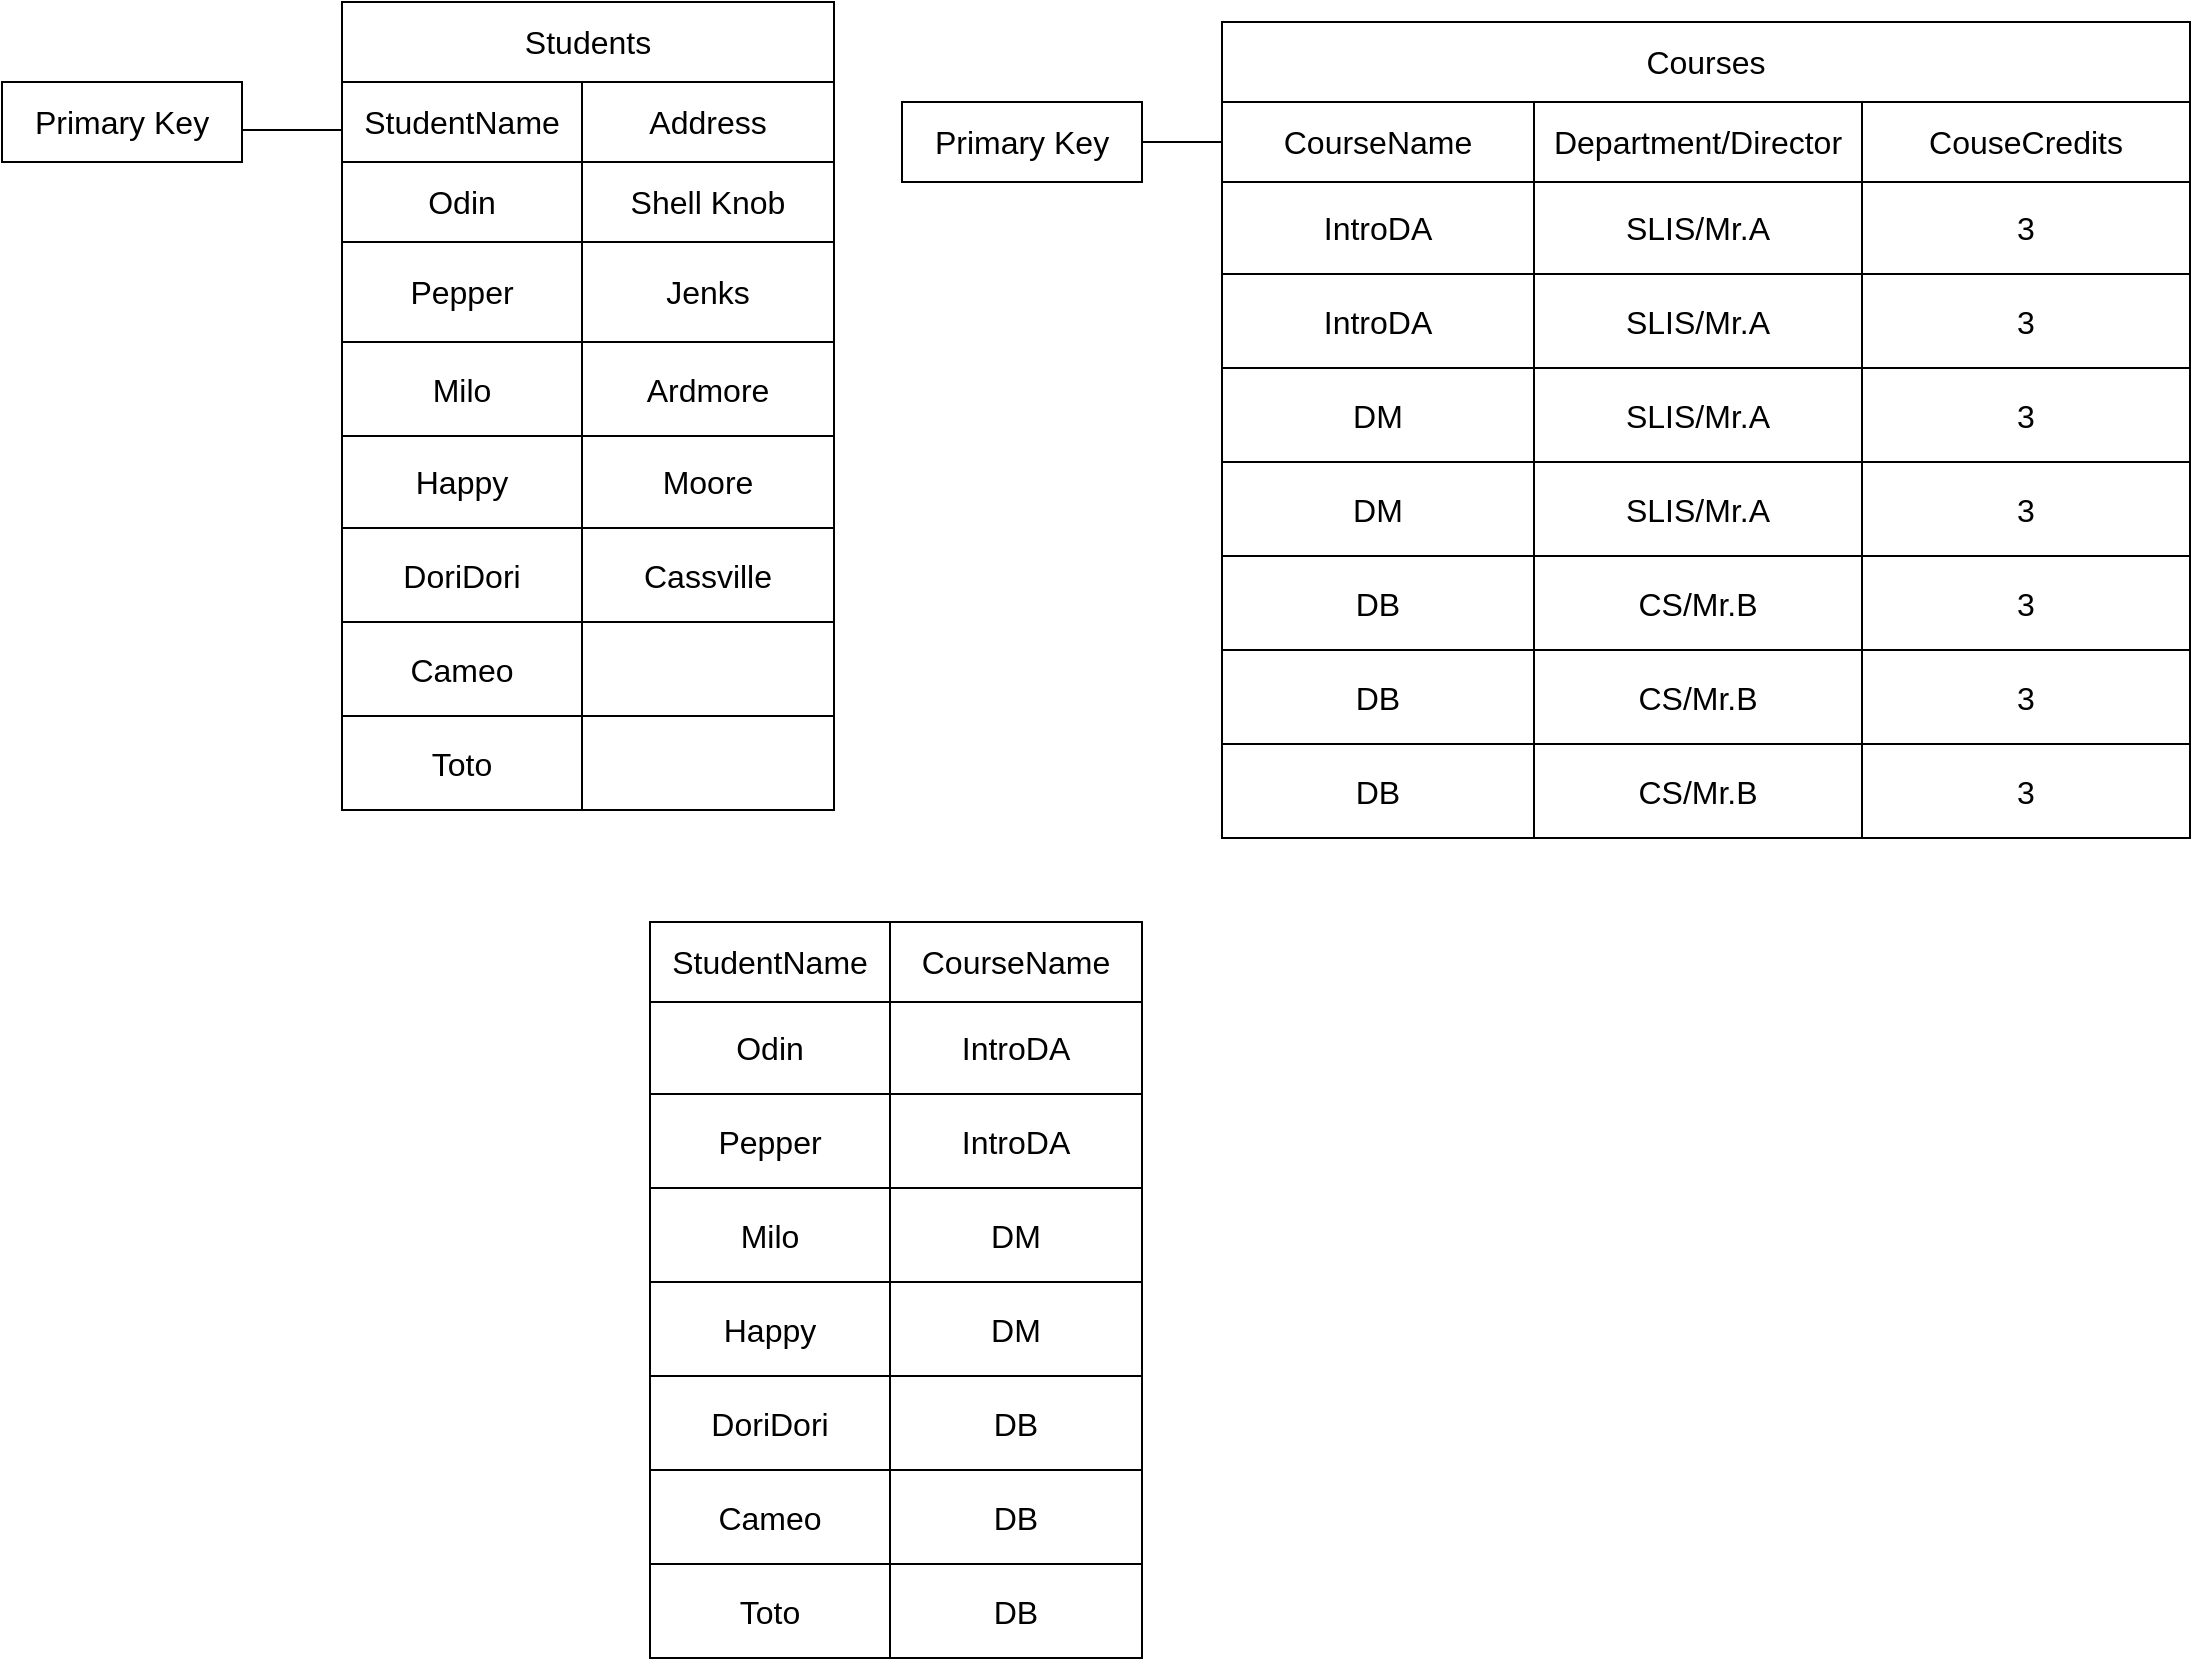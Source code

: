 <mxfile version="24.4.6" type="github">
  <diagram name="Page-1" id="a8SS4gL5IvldsTGaEslM">
    <mxGraphModel dx="2284" dy="921" grid="1" gridSize="10" guides="1" tooltips="1" connect="1" arrows="1" fold="1" page="1" pageScale="1" pageWidth="850" pageHeight="1100" math="0" shadow="0">
      <root>
        <mxCell id="0" />
        <mxCell id="1" parent="0" />
        <mxCell id="oLIfNnZXEmRKZviw7tP8-33" value="" style="childLayout=tableLayout;recursiveResize=0;shadow=0;fillColor=none;pointerEvents=1;strokeColor=inherit;align=center;verticalAlign=middle;fontFamily=Helvetica;fontSize=16;fontColor=default;" vertex="1" parent="1">
          <mxGeometry x="-400" y="30" width="246" height="404" as="geometry" />
        </mxCell>
        <mxCell id="oLIfNnZXEmRKZviw7tP8-135" style="shape=tableRow;horizontal=0;startSize=0;swimlaneHead=0;swimlaneBody=0;top=0;left=0;bottom=0;right=0;dropTarget=0;collapsible=0;recursiveResize=0;expand=0;fontStyle=0;fillColor=none;strokeColor=inherit;pointerEvents=1;align=center;verticalAlign=middle;fontFamily=Helvetica;fontSize=16;fontColor=default;" vertex="1" parent="oLIfNnZXEmRKZviw7tP8-33">
          <mxGeometry width="246" height="40" as="geometry" />
        </mxCell>
        <mxCell id="oLIfNnZXEmRKZviw7tP8-136" value="Students" style="connectable=0;recursiveResize=0;strokeColor=inherit;fillColor=none;align=center;whiteSpace=wrap;html=1;pointerEvents=1;verticalAlign=middle;fontFamily=Helvetica;fontSize=16;fontColor=default;rowspan=1;colspan=2;" vertex="1" parent="oLIfNnZXEmRKZviw7tP8-135">
          <mxGeometry width="246" height="40" as="geometry">
            <mxRectangle width="120" height="40" as="alternateBounds" />
          </mxGeometry>
        </mxCell>
        <mxCell id="oLIfNnZXEmRKZviw7tP8-137" value="f" style="connectable=0;recursiveResize=0;strokeColor=inherit;fillColor=none;align=center;whiteSpace=wrap;html=1;pointerEvents=1;verticalAlign=middle;fontFamily=Helvetica;fontSize=16;fontColor=default;" vertex="1" visible="0" parent="oLIfNnZXEmRKZviw7tP8-135">
          <mxGeometry x="120" width="126" height="40" as="geometry">
            <mxRectangle width="126" height="40" as="alternateBounds" />
          </mxGeometry>
        </mxCell>
        <mxCell id="oLIfNnZXEmRKZviw7tP8-34" value="" style="shape=tableRow;horizontal=0;startSize=0;swimlaneHead=0;swimlaneBody=0;top=0;left=0;bottom=0;right=0;dropTarget=0;collapsible=0;recursiveResize=0;expand=0;fontStyle=0;fillColor=none;strokeColor=inherit;pointerEvents=1;align=center;verticalAlign=middle;fontFamily=Helvetica;fontSize=16;fontColor=default;" vertex="1" parent="oLIfNnZXEmRKZviw7tP8-33">
          <mxGeometry y="40" width="246" height="40" as="geometry" />
        </mxCell>
        <mxCell id="oLIfNnZXEmRKZviw7tP8-35" value="&lt;font style=&quot;font-size: 16px;&quot;&gt;StudentName&lt;/font&gt;" style="connectable=0;recursiveResize=0;strokeColor=inherit;fillColor=none;align=center;whiteSpace=wrap;html=1;pointerEvents=1;verticalAlign=middle;fontFamily=Helvetica;fontSize=16;fontColor=default;" vertex="1" parent="oLIfNnZXEmRKZviw7tP8-34">
          <mxGeometry width="120" height="40" as="geometry">
            <mxRectangle width="120" height="40" as="alternateBounds" />
          </mxGeometry>
        </mxCell>
        <mxCell id="oLIfNnZXEmRKZviw7tP8-36" value="Address" style="connectable=0;recursiveResize=0;strokeColor=inherit;fillColor=none;align=center;whiteSpace=wrap;html=1;pointerEvents=1;verticalAlign=middle;fontFamily=Helvetica;fontSize=16;fontColor=default;" vertex="1" parent="oLIfNnZXEmRKZviw7tP8-34">
          <mxGeometry x="120" width="126" height="40" as="geometry">
            <mxRectangle width="126" height="40" as="alternateBounds" />
          </mxGeometry>
        </mxCell>
        <mxCell id="oLIfNnZXEmRKZviw7tP8-38" style="shape=tableRow;horizontal=0;startSize=0;swimlaneHead=0;swimlaneBody=0;top=0;left=0;bottom=0;right=0;dropTarget=0;collapsible=0;recursiveResize=0;expand=0;fontStyle=0;fillColor=none;strokeColor=inherit;pointerEvents=1;align=center;verticalAlign=middle;fontFamily=Helvetica;fontSize=16;fontColor=default;" vertex="1" parent="oLIfNnZXEmRKZviw7tP8-33">
          <mxGeometry y="80" width="246" height="40" as="geometry" />
        </mxCell>
        <mxCell id="oLIfNnZXEmRKZviw7tP8-39" value="Odin" style="connectable=0;recursiveResize=0;strokeColor=inherit;fillColor=none;align=center;whiteSpace=wrap;html=1;pointerEvents=1;verticalAlign=middle;fontFamily=Helvetica;fontSize=16;fontColor=default;" vertex="1" parent="oLIfNnZXEmRKZviw7tP8-38">
          <mxGeometry width="120" height="40" as="geometry">
            <mxRectangle width="120" height="40" as="alternateBounds" />
          </mxGeometry>
        </mxCell>
        <mxCell id="oLIfNnZXEmRKZviw7tP8-40" value="Shell Knob" style="connectable=0;recursiveResize=0;strokeColor=inherit;fillColor=none;align=center;whiteSpace=wrap;html=1;pointerEvents=1;verticalAlign=middle;fontFamily=Helvetica;fontSize=16;fontColor=default;" vertex="1" parent="oLIfNnZXEmRKZviw7tP8-38">
          <mxGeometry x="120" width="126" height="40" as="geometry">
            <mxRectangle width="126" height="40" as="alternateBounds" />
          </mxGeometry>
        </mxCell>
        <mxCell id="oLIfNnZXEmRKZviw7tP8-60" style="shape=tableRow;horizontal=0;startSize=0;swimlaneHead=0;swimlaneBody=0;top=0;left=0;bottom=0;right=0;dropTarget=0;collapsible=0;recursiveResize=0;expand=0;fontStyle=0;fillColor=none;strokeColor=inherit;pointerEvents=1;align=center;verticalAlign=middle;fontFamily=Helvetica;fontSize=16;fontColor=default;" vertex="1" parent="oLIfNnZXEmRKZviw7tP8-33">
          <mxGeometry y="120" width="246" height="50" as="geometry" />
        </mxCell>
        <mxCell id="oLIfNnZXEmRKZviw7tP8-61" value="Pepper" style="connectable=0;recursiveResize=0;strokeColor=inherit;fillColor=none;align=center;whiteSpace=wrap;html=1;pointerEvents=1;verticalAlign=middle;fontFamily=Helvetica;fontSize=16;fontColor=default;" vertex="1" parent="oLIfNnZXEmRKZviw7tP8-60">
          <mxGeometry width="120" height="50" as="geometry">
            <mxRectangle width="120" height="50" as="alternateBounds" />
          </mxGeometry>
        </mxCell>
        <mxCell id="oLIfNnZXEmRKZviw7tP8-62" value="Jenks" style="connectable=0;recursiveResize=0;strokeColor=inherit;fillColor=none;align=center;whiteSpace=wrap;html=1;pointerEvents=1;verticalAlign=middle;fontFamily=Helvetica;fontSize=16;fontColor=default;" vertex="1" parent="oLIfNnZXEmRKZviw7tP8-60">
          <mxGeometry x="120" width="126" height="50" as="geometry">
            <mxRectangle width="126" height="50" as="alternateBounds" />
          </mxGeometry>
        </mxCell>
        <mxCell id="oLIfNnZXEmRKZviw7tP8-63" style="shape=tableRow;horizontal=0;startSize=0;swimlaneHead=0;swimlaneBody=0;top=0;left=0;bottom=0;right=0;dropTarget=0;collapsible=0;recursiveResize=0;expand=0;fontStyle=0;fillColor=none;strokeColor=inherit;pointerEvents=1;align=center;verticalAlign=middle;fontFamily=Helvetica;fontSize=16;fontColor=default;" vertex="1" parent="oLIfNnZXEmRKZviw7tP8-33">
          <mxGeometry y="170" width="246" height="47" as="geometry" />
        </mxCell>
        <mxCell id="oLIfNnZXEmRKZviw7tP8-64" value="Milo" style="connectable=0;recursiveResize=0;strokeColor=inherit;fillColor=none;align=center;whiteSpace=wrap;html=1;pointerEvents=1;verticalAlign=middle;fontFamily=Helvetica;fontSize=16;fontColor=default;" vertex="1" parent="oLIfNnZXEmRKZviw7tP8-63">
          <mxGeometry width="120" height="47" as="geometry">
            <mxRectangle width="120" height="47" as="alternateBounds" />
          </mxGeometry>
        </mxCell>
        <mxCell id="oLIfNnZXEmRKZviw7tP8-65" value="Ardmore" style="connectable=0;recursiveResize=0;strokeColor=inherit;fillColor=none;align=center;whiteSpace=wrap;html=1;pointerEvents=1;verticalAlign=middle;fontFamily=Helvetica;fontSize=16;fontColor=default;" vertex="1" parent="oLIfNnZXEmRKZviw7tP8-63">
          <mxGeometry x="120" width="126" height="47" as="geometry">
            <mxRectangle width="126" height="47" as="alternateBounds" />
          </mxGeometry>
        </mxCell>
        <mxCell id="oLIfNnZXEmRKZviw7tP8-42" style="shape=tableRow;horizontal=0;startSize=0;swimlaneHead=0;swimlaneBody=0;top=0;left=0;bottom=0;right=0;dropTarget=0;collapsible=0;recursiveResize=0;expand=0;fontStyle=0;fillColor=none;strokeColor=inherit;pointerEvents=1;align=center;verticalAlign=middle;fontFamily=Helvetica;fontSize=16;fontColor=default;" vertex="1" parent="oLIfNnZXEmRKZviw7tP8-33">
          <mxGeometry y="217" width="246" height="46" as="geometry" />
        </mxCell>
        <mxCell id="oLIfNnZXEmRKZviw7tP8-43" value="Happy" style="connectable=0;recursiveResize=0;strokeColor=inherit;fillColor=none;align=center;whiteSpace=wrap;html=1;pointerEvents=1;verticalAlign=middle;fontFamily=Helvetica;fontSize=16;fontColor=default;" vertex="1" parent="oLIfNnZXEmRKZviw7tP8-42">
          <mxGeometry width="120" height="46" as="geometry">
            <mxRectangle width="120" height="46" as="alternateBounds" />
          </mxGeometry>
        </mxCell>
        <mxCell id="oLIfNnZXEmRKZviw7tP8-44" value="Moore" style="connectable=0;recursiveResize=0;strokeColor=inherit;fillColor=none;align=center;whiteSpace=wrap;html=1;pointerEvents=1;verticalAlign=middle;fontFamily=Helvetica;fontSize=16;fontColor=default;" vertex="1" parent="oLIfNnZXEmRKZviw7tP8-42">
          <mxGeometry x="120" width="126" height="46" as="geometry">
            <mxRectangle width="126" height="46" as="alternateBounds" />
          </mxGeometry>
        </mxCell>
        <mxCell id="oLIfNnZXEmRKZviw7tP8-69" style="shape=tableRow;horizontal=0;startSize=0;swimlaneHead=0;swimlaneBody=0;top=0;left=0;bottom=0;right=0;dropTarget=0;collapsible=0;recursiveResize=0;expand=0;fontStyle=0;fillColor=none;strokeColor=inherit;pointerEvents=1;align=center;verticalAlign=middle;fontFamily=Helvetica;fontSize=16;fontColor=default;" vertex="1" parent="oLIfNnZXEmRKZviw7tP8-33">
          <mxGeometry y="263" width="246" height="47" as="geometry" />
        </mxCell>
        <mxCell id="oLIfNnZXEmRKZviw7tP8-70" value="DoriDori" style="connectable=0;recursiveResize=0;strokeColor=inherit;fillColor=none;align=center;whiteSpace=wrap;html=1;pointerEvents=1;verticalAlign=middle;fontFamily=Helvetica;fontSize=16;fontColor=default;" vertex="1" parent="oLIfNnZXEmRKZviw7tP8-69">
          <mxGeometry width="120" height="47" as="geometry">
            <mxRectangle width="120" height="47" as="alternateBounds" />
          </mxGeometry>
        </mxCell>
        <mxCell id="oLIfNnZXEmRKZviw7tP8-71" value="Cassville" style="connectable=0;recursiveResize=0;strokeColor=inherit;fillColor=none;align=center;whiteSpace=wrap;html=1;pointerEvents=1;verticalAlign=middle;fontFamily=Helvetica;fontSize=16;fontColor=default;" vertex="1" parent="oLIfNnZXEmRKZviw7tP8-69">
          <mxGeometry x="120" width="126" height="47" as="geometry">
            <mxRectangle width="126" height="47" as="alternateBounds" />
          </mxGeometry>
        </mxCell>
        <mxCell id="oLIfNnZXEmRKZviw7tP8-66" style="shape=tableRow;horizontal=0;startSize=0;swimlaneHead=0;swimlaneBody=0;top=0;left=0;bottom=0;right=0;dropTarget=0;collapsible=0;recursiveResize=0;expand=0;fontStyle=0;fillColor=none;strokeColor=inherit;pointerEvents=1;align=center;verticalAlign=middle;fontFamily=Helvetica;fontSize=16;fontColor=default;" vertex="1" parent="oLIfNnZXEmRKZviw7tP8-33">
          <mxGeometry y="310" width="246" height="47" as="geometry" />
        </mxCell>
        <mxCell id="oLIfNnZXEmRKZviw7tP8-67" value="Cameo" style="connectable=0;recursiveResize=0;strokeColor=inherit;fillColor=none;align=center;whiteSpace=wrap;html=1;pointerEvents=1;verticalAlign=middle;fontFamily=Helvetica;fontSize=16;fontColor=default;" vertex="1" parent="oLIfNnZXEmRKZviw7tP8-66">
          <mxGeometry width="120" height="47" as="geometry">
            <mxRectangle width="120" height="47" as="alternateBounds" />
          </mxGeometry>
        </mxCell>
        <mxCell id="oLIfNnZXEmRKZviw7tP8-68" style="connectable=0;recursiveResize=0;strokeColor=inherit;fillColor=none;align=center;whiteSpace=wrap;html=1;pointerEvents=1;verticalAlign=middle;fontFamily=Helvetica;fontSize=16;fontColor=default;" vertex="1" parent="oLIfNnZXEmRKZviw7tP8-66">
          <mxGeometry x="120" width="126" height="47" as="geometry">
            <mxRectangle width="126" height="47" as="alternateBounds" />
          </mxGeometry>
        </mxCell>
        <mxCell id="oLIfNnZXEmRKZviw7tP8-57" style="shape=tableRow;horizontal=0;startSize=0;swimlaneHead=0;swimlaneBody=0;top=0;left=0;bottom=0;right=0;dropTarget=0;collapsible=0;recursiveResize=0;expand=0;fontStyle=0;fillColor=none;strokeColor=inherit;pointerEvents=1;align=center;verticalAlign=middle;fontFamily=Helvetica;fontSize=16;fontColor=default;" vertex="1" parent="oLIfNnZXEmRKZviw7tP8-33">
          <mxGeometry y="357" width="246" height="47" as="geometry" />
        </mxCell>
        <mxCell id="oLIfNnZXEmRKZviw7tP8-58" value="Toto" style="connectable=0;recursiveResize=0;strokeColor=inherit;fillColor=none;align=center;whiteSpace=wrap;html=1;pointerEvents=1;verticalAlign=middle;fontFamily=Helvetica;fontSize=16;fontColor=default;" vertex="1" parent="oLIfNnZXEmRKZviw7tP8-57">
          <mxGeometry width="120" height="47" as="geometry">
            <mxRectangle width="120" height="47" as="alternateBounds" />
          </mxGeometry>
        </mxCell>
        <mxCell id="oLIfNnZXEmRKZviw7tP8-59" style="connectable=0;recursiveResize=0;strokeColor=inherit;fillColor=none;align=center;whiteSpace=wrap;html=1;pointerEvents=1;verticalAlign=middle;fontFamily=Helvetica;fontSize=16;fontColor=default;" vertex="1" parent="oLIfNnZXEmRKZviw7tP8-57">
          <mxGeometry x="120" width="126" height="47" as="geometry">
            <mxRectangle width="126" height="47" as="alternateBounds" />
          </mxGeometry>
        </mxCell>
        <mxCell id="oLIfNnZXEmRKZviw7tP8-72" value="" style="childLayout=tableLayout;recursiveResize=0;shadow=0;fillColor=none;pointerEvents=1;strokeColor=inherit;align=center;verticalAlign=middle;fontFamily=Helvetica;fontSize=16;fontColor=default;" vertex="1" parent="1">
          <mxGeometry x="40" y="40" width="484" height="408" as="geometry" />
        </mxCell>
        <mxCell id="oLIfNnZXEmRKZviw7tP8-154" style="shape=tableRow;horizontal=0;startSize=0;swimlaneHead=0;swimlaneBody=0;top=0;left=0;bottom=0;right=0;dropTarget=0;collapsible=0;recursiveResize=0;expand=0;fontStyle=0;fillColor=none;strokeColor=inherit;pointerEvents=1;align=center;verticalAlign=middle;fontFamily=Helvetica;fontSize=16;fontColor=default;" vertex="1" parent="oLIfNnZXEmRKZviw7tP8-72">
          <mxGeometry width="484" height="40" as="geometry" />
        </mxCell>
        <mxCell id="oLIfNnZXEmRKZviw7tP8-155" value="Courses" style="connectable=0;recursiveResize=0;strokeColor=inherit;fillColor=none;align=center;whiteSpace=wrap;html=1;pointerEvents=1;verticalAlign=middle;fontFamily=Helvetica;fontSize=16;fontColor=default;rowspan=1;colspan=3;" vertex="1" parent="oLIfNnZXEmRKZviw7tP8-154">
          <mxGeometry width="484" height="40" as="geometry">
            <mxRectangle width="156" height="40" as="alternateBounds" />
          </mxGeometry>
        </mxCell>
        <mxCell id="oLIfNnZXEmRKZviw7tP8-156" style="connectable=0;recursiveResize=0;strokeColor=inherit;fillColor=none;align=center;whiteSpace=wrap;html=1;pointerEvents=1;verticalAlign=middle;fontFamily=Helvetica;fontSize=16;fontColor=default;" vertex="1" visible="0" parent="oLIfNnZXEmRKZviw7tP8-154">
          <mxGeometry x="156" width="164" height="40" as="geometry">
            <mxRectangle width="164" height="40" as="alternateBounds" />
          </mxGeometry>
        </mxCell>
        <mxCell id="oLIfNnZXEmRKZviw7tP8-157" style="connectable=0;recursiveResize=0;strokeColor=inherit;fillColor=none;align=center;whiteSpace=wrap;html=1;pointerEvents=1;verticalAlign=middle;fontFamily=Helvetica;fontSize=16;fontColor=default;" vertex="1" visible="0" parent="oLIfNnZXEmRKZviw7tP8-154">
          <mxGeometry x="320" width="164" height="40" as="geometry">
            <mxRectangle width="164" height="40" as="alternateBounds" />
          </mxGeometry>
        </mxCell>
        <mxCell id="oLIfNnZXEmRKZviw7tP8-73" value="" style="shape=tableRow;horizontal=0;startSize=0;swimlaneHead=0;swimlaneBody=0;top=0;left=0;bottom=0;right=0;dropTarget=0;collapsible=0;recursiveResize=0;expand=0;fontStyle=0;fillColor=none;strokeColor=inherit;pointerEvents=1;align=center;verticalAlign=middle;fontFamily=Helvetica;fontSize=16;fontColor=default;" vertex="1" parent="oLIfNnZXEmRKZviw7tP8-72">
          <mxGeometry y="40" width="484" height="40" as="geometry" />
        </mxCell>
        <mxCell id="oLIfNnZXEmRKZviw7tP8-74" value="&lt;font style=&quot;font-size: 16px;&quot;&gt;CourseName&lt;/font&gt;" style="connectable=0;recursiveResize=0;strokeColor=inherit;fillColor=none;align=center;whiteSpace=wrap;html=1;pointerEvents=1;verticalAlign=middle;fontFamily=Helvetica;fontSize=16;fontColor=default;" vertex="1" parent="oLIfNnZXEmRKZviw7tP8-73">
          <mxGeometry width="156" height="40" as="geometry">
            <mxRectangle width="156" height="40" as="alternateBounds" />
          </mxGeometry>
        </mxCell>
        <mxCell id="oLIfNnZXEmRKZviw7tP8-75" value="Department/Director" style="connectable=0;recursiveResize=0;strokeColor=inherit;fillColor=none;align=center;whiteSpace=wrap;html=1;pointerEvents=1;verticalAlign=middle;fontFamily=Helvetica;fontSize=16;fontColor=default;" vertex="1" parent="oLIfNnZXEmRKZviw7tP8-73">
          <mxGeometry x="156" width="164" height="40" as="geometry">
            <mxRectangle width="164" height="40" as="alternateBounds" />
          </mxGeometry>
        </mxCell>
        <mxCell id="oLIfNnZXEmRKZviw7tP8-97" value="CouseCredits" style="connectable=0;recursiveResize=0;strokeColor=inherit;fillColor=none;align=center;whiteSpace=wrap;html=1;pointerEvents=1;verticalAlign=middle;fontFamily=Helvetica;fontSize=16;fontColor=default;" vertex="1" parent="oLIfNnZXEmRKZviw7tP8-73">
          <mxGeometry x="320" width="164" height="40" as="geometry">
            <mxRectangle width="164" height="40" as="alternateBounds" />
          </mxGeometry>
        </mxCell>
        <mxCell id="oLIfNnZXEmRKZviw7tP8-76" style="shape=tableRow;horizontal=0;startSize=0;swimlaneHead=0;swimlaneBody=0;top=0;left=0;bottom=0;right=0;dropTarget=0;collapsible=0;recursiveResize=0;expand=0;fontStyle=0;fillColor=none;strokeColor=inherit;pointerEvents=1;align=center;verticalAlign=middle;fontFamily=Helvetica;fontSize=16;fontColor=default;" vertex="1" parent="oLIfNnZXEmRKZviw7tP8-72">
          <mxGeometry y="80" width="484" height="46" as="geometry" />
        </mxCell>
        <mxCell id="oLIfNnZXEmRKZviw7tP8-77" value="IntroDA" style="connectable=0;recursiveResize=0;strokeColor=inherit;fillColor=none;align=center;whiteSpace=wrap;html=1;pointerEvents=1;verticalAlign=middle;fontFamily=Helvetica;fontSize=16;fontColor=default;" vertex="1" parent="oLIfNnZXEmRKZviw7tP8-76">
          <mxGeometry width="156" height="46" as="geometry">
            <mxRectangle width="156" height="46" as="alternateBounds" />
          </mxGeometry>
        </mxCell>
        <mxCell id="oLIfNnZXEmRKZviw7tP8-78" value="SLIS/Mr.A" style="connectable=0;recursiveResize=0;strokeColor=inherit;fillColor=none;align=center;whiteSpace=wrap;html=1;pointerEvents=1;verticalAlign=middle;fontFamily=Helvetica;fontSize=16;fontColor=default;" vertex="1" parent="oLIfNnZXEmRKZviw7tP8-76">
          <mxGeometry x="156" width="164" height="46" as="geometry">
            <mxRectangle width="164" height="46" as="alternateBounds" />
          </mxGeometry>
        </mxCell>
        <mxCell id="oLIfNnZXEmRKZviw7tP8-98" value="3" style="connectable=0;recursiveResize=0;strokeColor=inherit;fillColor=none;align=center;whiteSpace=wrap;html=1;pointerEvents=1;verticalAlign=middle;fontFamily=Helvetica;fontSize=16;fontColor=default;" vertex="1" parent="oLIfNnZXEmRKZviw7tP8-76">
          <mxGeometry x="320" width="164" height="46" as="geometry">
            <mxRectangle width="164" height="46" as="alternateBounds" />
          </mxGeometry>
        </mxCell>
        <mxCell id="oLIfNnZXEmRKZviw7tP8-79" style="shape=tableRow;horizontal=0;startSize=0;swimlaneHead=0;swimlaneBody=0;top=0;left=0;bottom=0;right=0;dropTarget=0;collapsible=0;recursiveResize=0;expand=0;fontStyle=0;fillColor=none;strokeColor=inherit;pointerEvents=1;align=center;verticalAlign=middle;fontFamily=Helvetica;fontSize=16;fontColor=default;" vertex="1" parent="oLIfNnZXEmRKZviw7tP8-72">
          <mxGeometry y="126" width="484" height="47" as="geometry" />
        </mxCell>
        <mxCell id="oLIfNnZXEmRKZviw7tP8-80" value="IntroDA" style="connectable=0;recursiveResize=0;strokeColor=inherit;fillColor=none;align=center;whiteSpace=wrap;html=1;pointerEvents=1;verticalAlign=middle;fontFamily=Helvetica;fontSize=16;fontColor=default;" vertex="1" parent="oLIfNnZXEmRKZviw7tP8-79">
          <mxGeometry width="156" height="47" as="geometry">
            <mxRectangle width="156" height="47" as="alternateBounds" />
          </mxGeometry>
        </mxCell>
        <mxCell id="oLIfNnZXEmRKZviw7tP8-81" value="SLIS/Mr.A" style="connectable=0;recursiveResize=0;strokeColor=inherit;fillColor=none;align=center;whiteSpace=wrap;html=1;pointerEvents=1;verticalAlign=middle;fontFamily=Helvetica;fontSize=16;fontColor=default;" vertex="1" parent="oLIfNnZXEmRKZviw7tP8-79">
          <mxGeometry x="156" width="164" height="47" as="geometry">
            <mxRectangle width="164" height="47" as="alternateBounds" />
          </mxGeometry>
        </mxCell>
        <mxCell id="oLIfNnZXEmRKZviw7tP8-99" value="3" style="connectable=0;recursiveResize=0;strokeColor=inherit;fillColor=none;align=center;whiteSpace=wrap;html=1;pointerEvents=1;verticalAlign=middle;fontFamily=Helvetica;fontSize=16;fontColor=default;" vertex="1" parent="oLIfNnZXEmRKZviw7tP8-79">
          <mxGeometry x="320" width="164" height="47" as="geometry">
            <mxRectangle width="164" height="47" as="alternateBounds" />
          </mxGeometry>
        </mxCell>
        <mxCell id="oLIfNnZXEmRKZviw7tP8-82" style="shape=tableRow;horizontal=0;startSize=0;swimlaneHead=0;swimlaneBody=0;top=0;left=0;bottom=0;right=0;dropTarget=0;collapsible=0;recursiveResize=0;expand=0;fontStyle=0;fillColor=none;strokeColor=inherit;pointerEvents=1;align=center;verticalAlign=middle;fontFamily=Helvetica;fontSize=16;fontColor=default;" vertex="1" parent="oLIfNnZXEmRKZviw7tP8-72">
          <mxGeometry y="173" width="484" height="47" as="geometry" />
        </mxCell>
        <mxCell id="oLIfNnZXEmRKZviw7tP8-83" value="DM" style="connectable=0;recursiveResize=0;strokeColor=inherit;fillColor=none;align=center;whiteSpace=wrap;html=1;pointerEvents=1;verticalAlign=middle;fontFamily=Helvetica;fontSize=16;fontColor=default;" vertex="1" parent="oLIfNnZXEmRKZviw7tP8-82">
          <mxGeometry width="156" height="47" as="geometry">
            <mxRectangle width="156" height="47" as="alternateBounds" />
          </mxGeometry>
        </mxCell>
        <mxCell id="oLIfNnZXEmRKZviw7tP8-84" value="SLIS/Mr.A" style="connectable=0;recursiveResize=0;strokeColor=inherit;fillColor=none;align=center;whiteSpace=wrap;html=1;pointerEvents=1;verticalAlign=middle;fontFamily=Helvetica;fontSize=16;fontColor=default;" vertex="1" parent="oLIfNnZXEmRKZviw7tP8-82">
          <mxGeometry x="156" width="164" height="47" as="geometry">
            <mxRectangle width="164" height="47" as="alternateBounds" />
          </mxGeometry>
        </mxCell>
        <mxCell id="oLIfNnZXEmRKZviw7tP8-100" value="3" style="connectable=0;recursiveResize=0;strokeColor=inherit;fillColor=none;align=center;whiteSpace=wrap;html=1;pointerEvents=1;verticalAlign=middle;fontFamily=Helvetica;fontSize=16;fontColor=default;" vertex="1" parent="oLIfNnZXEmRKZviw7tP8-82">
          <mxGeometry x="320" width="164" height="47" as="geometry">
            <mxRectangle width="164" height="47" as="alternateBounds" />
          </mxGeometry>
        </mxCell>
        <mxCell id="oLIfNnZXEmRKZviw7tP8-85" style="shape=tableRow;horizontal=0;startSize=0;swimlaneHead=0;swimlaneBody=0;top=0;left=0;bottom=0;right=0;dropTarget=0;collapsible=0;recursiveResize=0;expand=0;fontStyle=0;fillColor=none;strokeColor=inherit;pointerEvents=1;align=center;verticalAlign=middle;fontFamily=Helvetica;fontSize=16;fontColor=default;" vertex="1" parent="oLIfNnZXEmRKZviw7tP8-72">
          <mxGeometry y="220" width="484" height="47" as="geometry" />
        </mxCell>
        <mxCell id="oLIfNnZXEmRKZviw7tP8-86" value="DM" style="connectable=0;recursiveResize=0;strokeColor=inherit;fillColor=none;align=center;whiteSpace=wrap;html=1;pointerEvents=1;verticalAlign=middle;fontFamily=Helvetica;fontSize=16;fontColor=default;" vertex="1" parent="oLIfNnZXEmRKZviw7tP8-85">
          <mxGeometry width="156" height="47" as="geometry">
            <mxRectangle width="156" height="47" as="alternateBounds" />
          </mxGeometry>
        </mxCell>
        <mxCell id="oLIfNnZXEmRKZviw7tP8-87" value="SLIS/Mr.A" style="connectable=0;recursiveResize=0;strokeColor=inherit;fillColor=none;align=center;whiteSpace=wrap;html=1;pointerEvents=1;verticalAlign=middle;fontFamily=Helvetica;fontSize=16;fontColor=default;" vertex="1" parent="oLIfNnZXEmRKZviw7tP8-85">
          <mxGeometry x="156" width="164" height="47" as="geometry">
            <mxRectangle width="164" height="47" as="alternateBounds" />
          </mxGeometry>
        </mxCell>
        <mxCell id="oLIfNnZXEmRKZviw7tP8-101" value="3" style="connectable=0;recursiveResize=0;strokeColor=inherit;fillColor=none;align=center;whiteSpace=wrap;html=1;pointerEvents=1;verticalAlign=middle;fontFamily=Helvetica;fontSize=16;fontColor=default;" vertex="1" parent="oLIfNnZXEmRKZviw7tP8-85">
          <mxGeometry x="320" width="164" height="47" as="geometry">
            <mxRectangle width="164" height="47" as="alternateBounds" />
          </mxGeometry>
        </mxCell>
        <mxCell id="oLIfNnZXEmRKZviw7tP8-88" style="shape=tableRow;horizontal=0;startSize=0;swimlaneHead=0;swimlaneBody=0;top=0;left=0;bottom=0;right=0;dropTarget=0;collapsible=0;recursiveResize=0;expand=0;fontStyle=0;fillColor=none;strokeColor=inherit;pointerEvents=1;align=center;verticalAlign=middle;fontFamily=Helvetica;fontSize=16;fontColor=default;" vertex="1" parent="oLIfNnZXEmRKZviw7tP8-72">
          <mxGeometry y="267" width="484" height="47" as="geometry" />
        </mxCell>
        <mxCell id="oLIfNnZXEmRKZviw7tP8-89" value="DB" style="connectable=0;recursiveResize=0;strokeColor=inherit;fillColor=none;align=center;whiteSpace=wrap;html=1;pointerEvents=1;verticalAlign=middle;fontFamily=Helvetica;fontSize=16;fontColor=default;" vertex="1" parent="oLIfNnZXEmRKZviw7tP8-88">
          <mxGeometry width="156" height="47" as="geometry">
            <mxRectangle width="156" height="47" as="alternateBounds" />
          </mxGeometry>
        </mxCell>
        <mxCell id="oLIfNnZXEmRKZviw7tP8-90" value="CS/Mr.B" style="connectable=0;recursiveResize=0;strokeColor=inherit;fillColor=none;align=center;whiteSpace=wrap;html=1;pointerEvents=1;verticalAlign=middle;fontFamily=Helvetica;fontSize=16;fontColor=default;" vertex="1" parent="oLIfNnZXEmRKZviw7tP8-88">
          <mxGeometry x="156" width="164" height="47" as="geometry">
            <mxRectangle width="164" height="47" as="alternateBounds" />
          </mxGeometry>
        </mxCell>
        <mxCell id="oLIfNnZXEmRKZviw7tP8-102" value="3" style="connectable=0;recursiveResize=0;strokeColor=inherit;fillColor=none;align=center;whiteSpace=wrap;html=1;pointerEvents=1;verticalAlign=middle;fontFamily=Helvetica;fontSize=16;fontColor=default;" vertex="1" parent="oLIfNnZXEmRKZviw7tP8-88">
          <mxGeometry x="320" width="164" height="47" as="geometry">
            <mxRectangle width="164" height="47" as="alternateBounds" />
          </mxGeometry>
        </mxCell>
        <mxCell id="oLIfNnZXEmRKZviw7tP8-91" style="shape=tableRow;horizontal=0;startSize=0;swimlaneHead=0;swimlaneBody=0;top=0;left=0;bottom=0;right=0;dropTarget=0;collapsible=0;recursiveResize=0;expand=0;fontStyle=0;fillColor=none;strokeColor=inherit;pointerEvents=1;align=center;verticalAlign=middle;fontFamily=Helvetica;fontSize=16;fontColor=default;" vertex="1" parent="oLIfNnZXEmRKZviw7tP8-72">
          <mxGeometry y="314" width="484" height="47" as="geometry" />
        </mxCell>
        <mxCell id="oLIfNnZXEmRKZviw7tP8-92" value="DB" style="connectable=0;recursiveResize=0;strokeColor=inherit;fillColor=none;align=center;whiteSpace=wrap;html=1;pointerEvents=1;verticalAlign=middle;fontFamily=Helvetica;fontSize=16;fontColor=default;" vertex="1" parent="oLIfNnZXEmRKZviw7tP8-91">
          <mxGeometry width="156" height="47" as="geometry">
            <mxRectangle width="156" height="47" as="alternateBounds" />
          </mxGeometry>
        </mxCell>
        <mxCell id="oLIfNnZXEmRKZviw7tP8-93" value="CS/Mr.B" style="connectable=0;recursiveResize=0;strokeColor=inherit;fillColor=none;align=center;whiteSpace=wrap;html=1;pointerEvents=1;verticalAlign=middle;fontFamily=Helvetica;fontSize=16;fontColor=default;" vertex="1" parent="oLIfNnZXEmRKZviw7tP8-91">
          <mxGeometry x="156" width="164" height="47" as="geometry">
            <mxRectangle width="164" height="47" as="alternateBounds" />
          </mxGeometry>
        </mxCell>
        <mxCell id="oLIfNnZXEmRKZviw7tP8-103" value="3" style="connectable=0;recursiveResize=0;strokeColor=inherit;fillColor=none;align=center;whiteSpace=wrap;html=1;pointerEvents=1;verticalAlign=middle;fontFamily=Helvetica;fontSize=16;fontColor=default;" vertex="1" parent="oLIfNnZXEmRKZviw7tP8-91">
          <mxGeometry x="320" width="164" height="47" as="geometry">
            <mxRectangle width="164" height="47" as="alternateBounds" />
          </mxGeometry>
        </mxCell>
        <mxCell id="oLIfNnZXEmRKZviw7tP8-94" style="shape=tableRow;horizontal=0;startSize=0;swimlaneHead=0;swimlaneBody=0;top=0;left=0;bottom=0;right=0;dropTarget=0;collapsible=0;recursiveResize=0;expand=0;fontStyle=0;fillColor=none;strokeColor=inherit;pointerEvents=1;align=center;verticalAlign=middle;fontFamily=Helvetica;fontSize=16;fontColor=default;" vertex="1" parent="oLIfNnZXEmRKZviw7tP8-72">
          <mxGeometry y="361" width="484" height="47" as="geometry" />
        </mxCell>
        <mxCell id="oLIfNnZXEmRKZviw7tP8-95" value="DB" style="connectable=0;recursiveResize=0;strokeColor=inherit;fillColor=none;align=center;whiteSpace=wrap;html=1;pointerEvents=1;verticalAlign=middle;fontFamily=Helvetica;fontSize=16;fontColor=default;" vertex="1" parent="oLIfNnZXEmRKZviw7tP8-94">
          <mxGeometry width="156" height="47" as="geometry">
            <mxRectangle width="156" height="47" as="alternateBounds" />
          </mxGeometry>
        </mxCell>
        <mxCell id="oLIfNnZXEmRKZviw7tP8-96" value="CS/Mr.B" style="connectable=0;recursiveResize=0;strokeColor=inherit;fillColor=none;align=center;whiteSpace=wrap;html=1;pointerEvents=1;verticalAlign=middle;fontFamily=Helvetica;fontSize=16;fontColor=default;" vertex="1" parent="oLIfNnZXEmRKZviw7tP8-94">
          <mxGeometry x="156" width="164" height="47" as="geometry">
            <mxRectangle width="164" height="47" as="alternateBounds" />
          </mxGeometry>
        </mxCell>
        <mxCell id="oLIfNnZXEmRKZviw7tP8-104" value="3" style="connectable=0;recursiveResize=0;strokeColor=inherit;fillColor=none;align=center;whiteSpace=wrap;html=1;pointerEvents=1;verticalAlign=middle;fontFamily=Helvetica;fontSize=16;fontColor=default;" vertex="1" parent="oLIfNnZXEmRKZviw7tP8-94">
          <mxGeometry x="320" width="164" height="47" as="geometry">
            <mxRectangle width="164" height="47" as="alternateBounds" />
          </mxGeometry>
        </mxCell>
        <mxCell id="oLIfNnZXEmRKZviw7tP8-106" value="" style="childLayout=tableLayout;recursiveResize=0;shadow=0;fillColor=none;pointerEvents=1;strokeColor=inherit;align=center;verticalAlign=middle;fontFamily=Helvetica;fontSize=16;fontColor=default;" vertex="1" parent="1">
          <mxGeometry x="-246" y="490" width="246" height="368" as="geometry" />
        </mxCell>
        <mxCell id="oLIfNnZXEmRKZviw7tP8-107" value="" style="shape=tableRow;horizontal=0;startSize=0;swimlaneHead=0;swimlaneBody=0;top=0;left=0;bottom=0;right=0;dropTarget=0;collapsible=0;recursiveResize=0;expand=0;fontStyle=0;fillColor=none;strokeColor=inherit;pointerEvents=1;align=center;verticalAlign=middle;fontFamily=Helvetica;fontSize=16;fontColor=default;" vertex="1" parent="oLIfNnZXEmRKZviw7tP8-106">
          <mxGeometry width="246" height="40" as="geometry" />
        </mxCell>
        <mxCell id="oLIfNnZXEmRKZviw7tP8-108" value="&lt;font style=&quot;font-size: 16px;&quot;&gt;StudentName&lt;/font&gt;" style="connectable=0;recursiveResize=0;strokeColor=inherit;fillColor=none;align=center;whiteSpace=wrap;html=1;pointerEvents=1;verticalAlign=middle;fontFamily=Helvetica;fontSize=16;fontColor=default;" vertex="1" parent="oLIfNnZXEmRKZviw7tP8-107">
          <mxGeometry width="120" height="40" as="geometry">
            <mxRectangle width="120" height="40" as="alternateBounds" />
          </mxGeometry>
        </mxCell>
        <mxCell id="oLIfNnZXEmRKZviw7tP8-109" value="CourseName" style="connectable=0;recursiveResize=0;strokeColor=inherit;fillColor=none;align=center;whiteSpace=wrap;html=1;pointerEvents=1;verticalAlign=middle;fontFamily=Helvetica;fontSize=16;fontColor=default;" vertex="1" parent="oLIfNnZXEmRKZviw7tP8-107">
          <mxGeometry x="120" width="126" height="40" as="geometry">
            <mxRectangle width="126" height="40" as="alternateBounds" />
          </mxGeometry>
        </mxCell>
        <mxCell id="oLIfNnZXEmRKZviw7tP8-110" style="shape=tableRow;horizontal=0;startSize=0;swimlaneHead=0;swimlaneBody=0;top=0;left=0;bottom=0;right=0;dropTarget=0;collapsible=0;recursiveResize=0;expand=0;fontStyle=0;fillColor=none;strokeColor=inherit;pointerEvents=1;align=center;verticalAlign=middle;fontFamily=Helvetica;fontSize=16;fontColor=default;" vertex="1" parent="oLIfNnZXEmRKZviw7tP8-106">
          <mxGeometry y="40" width="246" height="46" as="geometry" />
        </mxCell>
        <mxCell id="oLIfNnZXEmRKZviw7tP8-111" value="Odin" style="connectable=0;recursiveResize=0;strokeColor=inherit;fillColor=none;align=center;whiteSpace=wrap;html=1;pointerEvents=1;verticalAlign=middle;fontFamily=Helvetica;fontSize=16;fontColor=default;" vertex="1" parent="oLIfNnZXEmRKZviw7tP8-110">
          <mxGeometry width="120" height="46" as="geometry">
            <mxRectangle width="120" height="46" as="alternateBounds" />
          </mxGeometry>
        </mxCell>
        <mxCell id="oLIfNnZXEmRKZviw7tP8-112" value="IntroDA" style="connectable=0;recursiveResize=0;strokeColor=inherit;fillColor=none;align=center;whiteSpace=wrap;html=1;pointerEvents=1;verticalAlign=middle;fontFamily=Helvetica;fontSize=16;fontColor=default;" vertex="1" parent="oLIfNnZXEmRKZviw7tP8-110">
          <mxGeometry x="120" width="126" height="46" as="geometry">
            <mxRectangle width="126" height="46" as="alternateBounds" />
          </mxGeometry>
        </mxCell>
        <mxCell id="oLIfNnZXEmRKZviw7tP8-113" style="shape=tableRow;horizontal=0;startSize=0;swimlaneHead=0;swimlaneBody=0;top=0;left=0;bottom=0;right=0;dropTarget=0;collapsible=0;recursiveResize=0;expand=0;fontStyle=0;fillColor=none;strokeColor=inherit;pointerEvents=1;align=center;verticalAlign=middle;fontFamily=Helvetica;fontSize=16;fontColor=default;" vertex="1" parent="oLIfNnZXEmRKZviw7tP8-106">
          <mxGeometry y="86" width="246" height="47" as="geometry" />
        </mxCell>
        <mxCell id="oLIfNnZXEmRKZviw7tP8-114" value="Pepper" style="connectable=0;recursiveResize=0;strokeColor=inherit;fillColor=none;align=center;whiteSpace=wrap;html=1;pointerEvents=1;verticalAlign=middle;fontFamily=Helvetica;fontSize=16;fontColor=default;" vertex="1" parent="oLIfNnZXEmRKZviw7tP8-113">
          <mxGeometry width="120" height="47" as="geometry">
            <mxRectangle width="120" height="47" as="alternateBounds" />
          </mxGeometry>
        </mxCell>
        <mxCell id="oLIfNnZXEmRKZviw7tP8-115" value="IntroDA" style="connectable=0;recursiveResize=0;strokeColor=inherit;fillColor=none;align=center;whiteSpace=wrap;html=1;pointerEvents=1;verticalAlign=middle;fontFamily=Helvetica;fontSize=16;fontColor=default;" vertex="1" parent="oLIfNnZXEmRKZviw7tP8-113">
          <mxGeometry x="120" width="126" height="47" as="geometry">
            <mxRectangle width="126" height="47" as="alternateBounds" />
          </mxGeometry>
        </mxCell>
        <mxCell id="oLIfNnZXEmRKZviw7tP8-116" style="shape=tableRow;horizontal=0;startSize=0;swimlaneHead=0;swimlaneBody=0;top=0;left=0;bottom=0;right=0;dropTarget=0;collapsible=0;recursiveResize=0;expand=0;fontStyle=0;fillColor=none;strokeColor=inherit;pointerEvents=1;align=center;verticalAlign=middle;fontFamily=Helvetica;fontSize=16;fontColor=default;" vertex="1" parent="oLIfNnZXEmRKZviw7tP8-106">
          <mxGeometry y="133" width="246" height="47" as="geometry" />
        </mxCell>
        <mxCell id="oLIfNnZXEmRKZviw7tP8-117" value="Milo" style="connectable=0;recursiveResize=0;strokeColor=inherit;fillColor=none;align=center;whiteSpace=wrap;html=1;pointerEvents=1;verticalAlign=middle;fontFamily=Helvetica;fontSize=16;fontColor=default;" vertex="1" parent="oLIfNnZXEmRKZviw7tP8-116">
          <mxGeometry width="120" height="47" as="geometry">
            <mxRectangle width="120" height="47" as="alternateBounds" />
          </mxGeometry>
        </mxCell>
        <mxCell id="oLIfNnZXEmRKZviw7tP8-118" value="DM" style="connectable=0;recursiveResize=0;strokeColor=inherit;fillColor=none;align=center;whiteSpace=wrap;html=1;pointerEvents=1;verticalAlign=middle;fontFamily=Helvetica;fontSize=16;fontColor=default;" vertex="1" parent="oLIfNnZXEmRKZviw7tP8-116">
          <mxGeometry x="120" width="126" height="47" as="geometry">
            <mxRectangle width="126" height="47" as="alternateBounds" />
          </mxGeometry>
        </mxCell>
        <mxCell id="oLIfNnZXEmRKZviw7tP8-119" style="shape=tableRow;horizontal=0;startSize=0;swimlaneHead=0;swimlaneBody=0;top=0;left=0;bottom=0;right=0;dropTarget=0;collapsible=0;recursiveResize=0;expand=0;fontStyle=0;fillColor=none;strokeColor=inherit;pointerEvents=1;align=center;verticalAlign=middle;fontFamily=Helvetica;fontSize=16;fontColor=default;" vertex="1" parent="oLIfNnZXEmRKZviw7tP8-106">
          <mxGeometry y="180" width="246" height="47" as="geometry" />
        </mxCell>
        <mxCell id="oLIfNnZXEmRKZviw7tP8-120" value="Happy" style="connectable=0;recursiveResize=0;strokeColor=inherit;fillColor=none;align=center;whiteSpace=wrap;html=1;pointerEvents=1;verticalAlign=middle;fontFamily=Helvetica;fontSize=16;fontColor=default;" vertex="1" parent="oLIfNnZXEmRKZviw7tP8-119">
          <mxGeometry width="120" height="47" as="geometry">
            <mxRectangle width="120" height="47" as="alternateBounds" />
          </mxGeometry>
        </mxCell>
        <mxCell id="oLIfNnZXEmRKZviw7tP8-121" value="DM" style="connectable=0;recursiveResize=0;strokeColor=inherit;fillColor=none;align=center;whiteSpace=wrap;html=1;pointerEvents=1;verticalAlign=middle;fontFamily=Helvetica;fontSize=16;fontColor=default;" vertex="1" parent="oLIfNnZXEmRKZviw7tP8-119">
          <mxGeometry x="120" width="126" height="47" as="geometry">
            <mxRectangle width="126" height="47" as="alternateBounds" />
          </mxGeometry>
        </mxCell>
        <mxCell id="oLIfNnZXEmRKZviw7tP8-122" style="shape=tableRow;horizontal=0;startSize=0;swimlaneHead=0;swimlaneBody=0;top=0;left=0;bottom=0;right=0;dropTarget=0;collapsible=0;recursiveResize=0;expand=0;fontStyle=0;fillColor=none;strokeColor=inherit;pointerEvents=1;align=center;verticalAlign=middle;fontFamily=Helvetica;fontSize=16;fontColor=default;" vertex="1" parent="oLIfNnZXEmRKZviw7tP8-106">
          <mxGeometry y="227" width="246" height="47" as="geometry" />
        </mxCell>
        <mxCell id="oLIfNnZXEmRKZviw7tP8-123" value="DoriDori" style="connectable=0;recursiveResize=0;strokeColor=inherit;fillColor=none;align=center;whiteSpace=wrap;html=1;pointerEvents=1;verticalAlign=middle;fontFamily=Helvetica;fontSize=16;fontColor=default;" vertex="1" parent="oLIfNnZXEmRKZviw7tP8-122">
          <mxGeometry width="120" height="47" as="geometry">
            <mxRectangle width="120" height="47" as="alternateBounds" />
          </mxGeometry>
        </mxCell>
        <mxCell id="oLIfNnZXEmRKZviw7tP8-124" value="DB" style="connectable=0;recursiveResize=0;strokeColor=inherit;fillColor=none;align=center;whiteSpace=wrap;html=1;pointerEvents=1;verticalAlign=middle;fontFamily=Helvetica;fontSize=16;fontColor=default;" vertex="1" parent="oLIfNnZXEmRKZviw7tP8-122">
          <mxGeometry x="120" width="126" height="47" as="geometry">
            <mxRectangle width="126" height="47" as="alternateBounds" />
          </mxGeometry>
        </mxCell>
        <mxCell id="oLIfNnZXEmRKZviw7tP8-125" style="shape=tableRow;horizontal=0;startSize=0;swimlaneHead=0;swimlaneBody=0;top=0;left=0;bottom=0;right=0;dropTarget=0;collapsible=0;recursiveResize=0;expand=0;fontStyle=0;fillColor=none;strokeColor=inherit;pointerEvents=1;align=center;verticalAlign=middle;fontFamily=Helvetica;fontSize=16;fontColor=default;" vertex="1" parent="oLIfNnZXEmRKZviw7tP8-106">
          <mxGeometry y="274" width="246" height="47" as="geometry" />
        </mxCell>
        <mxCell id="oLIfNnZXEmRKZviw7tP8-126" value="Cameo" style="connectable=0;recursiveResize=0;strokeColor=inherit;fillColor=none;align=center;whiteSpace=wrap;html=1;pointerEvents=1;verticalAlign=middle;fontFamily=Helvetica;fontSize=16;fontColor=default;" vertex="1" parent="oLIfNnZXEmRKZviw7tP8-125">
          <mxGeometry width="120" height="47" as="geometry">
            <mxRectangle width="120" height="47" as="alternateBounds" />
          </mxGeometry>
        </mxCell>
        <mxCell id="oLIfNnZXEmRKZviw7tP8-127" value="DB" style="connectable=0;recursiveResize=0;strokeColor=inherit;fillColor=none;align=center;whiteSpace=wrap;html=1;pointerEvents=1;verticalAlign=middle;fontFamily=Helvetica;fontSize=16;fontColor=default;" vertex="1" parent="oLIfNnZXEmRKZviw7tP8-125">
          <mxGeometry x="120" width="126" height="47" as="geometry">
            <mxRectangle width="126" height="47" as="alternateBounds" />
          </mxGeometry>
        </mxCell>
        <mxCell id="oLIfNnZXEmRKZviw7tP8-128" style="shape=tableRow;horizontal=0;startSize=0;swimlaneHead=0;swimlaneBody=0;top=0;left=0;bottom=0;right=0;dropTarget=0;collapsible=0;recursiveResize=0;expand=0;fontStyle=0;fillColor=none;strokeColor=inherit;pointerEvents=1;align=center;verticalAlign=middle;fontFamily=Helvetica;fontSize=16;fontColor=default;" vertex="1" parent="oLIfNnZXEmRKZviw7tP8-106">
          <mxGeometry y="321" width="246" height="47" as="geometry" />
        </mxCell>
        <mxCell id="oLIfNnZXEmRKZviw7tP8-129" value="Toto" style="connectable=0;recursiveResize=0;strokeColor=inherit;fillColor=none;align=center;whiteSpace=wrap;html=1;pointerEvents=1;verticalAlign=middle;fontFamily=Helvetica;fontSize=16;fontColor=default;" vertex="1" parent="oLIfNnZXEmRKZviw7tP8-128">
          <mxGeometry width="120" height="47" as="geometry">
            <mxRectangle width="120" height="47" as="alternateBounds" />
          </mxGeometry>
        </mxCell>
        <mxCell id="oLIfNnZXEmRKZviw7tP8-130" value="DB" style="connectable=0;recursiveResize=0;strokeColor=inherit;fillColor=none;align=center;whiteSpace=wrap;html=1;pointerEvents=1;verticalAlign=middle;fontFamily=Helvetica;fontSize=16;fontColor=default;" vertex="1" parent="oLIfNnZXEmRKZviw7tP8-128">
          <mxGeometry x="120" width="126" height="47" as="geometry">
            <mxRectangle width="126" height="47" as="alternateBounds" />
          </mxGeometry>
        </mxCell>
        <mxCell id="oLIfNnZXEmRKZviw7tP8-132" value="Primary Key" style="rounded=0;whiteSpace=wrap;html=1;pointerEvents=1;strokeColor=inherit;align=center;verticalAlign=middle;fontFamily=Helvetica;fontSize=16;fontColor=default;fillColor=none;" vertex="1" parent="1">
          <mxGeometry x="-570" y="70" width="120" height="40" as="geometry" />
        </mxCell>
        <mxCell id="oLIfNnZXEmRKZviw7tP8-153" value="" style="line;strokeWidth=1;rotatable=0;dashed=0;labelPosition=right;align=left;verticalAlign=middle;spacingTop=0;spacingLeft=6;points=[];portConstraint=eastwest;pointerEvents=1;strokeColor=inherit;fontFamily=Helvetica;fontSize=16;fontColor=default;fillColor=none;" vertex="1" parent="1">
          <mxGeometry x="-450" y="89" width="50" height="10" as="geometry" />
        </mxCell>
        <mxCell id="oLIfNnZXEmRKZviw7tP8-159" value="Primary Key" style="rounded=0;whiteSpace=wrap;html=1;pointerEvents=1;strokeColor=inherit;align=center;verticalAlign=middle;fontFamily=Helvetica;fontSize=16;fontColor=default;fillColor=none;" vertex="1" parent="1">
          <mxGeometry x="-120" y="80" width="120" height="40" as="geometry" />
        </mxCell>
        <mxCell id="oLIfNnZXEmRKZviw7tP8-160" value="" style="line;strokeWidth=1;rotatable=0;dashed=0;labelPosition=right;align=left;verticalAlign=middle;spacingTop=0;spacingLeft=6;points=[];portConstraint=eastwest;pointerEvents=1;strokeColor=inherit;fontFamily=Helvetica;fontSize=16;fontColor=default;fillColor=none;" vertex="1" parent="1">
          <mxGeometry y="95" width="40" height="10" as="geometry" />
        </mxCell>
      </root>
    </mxGraphModel>
  </diagram>
</mxfile>
